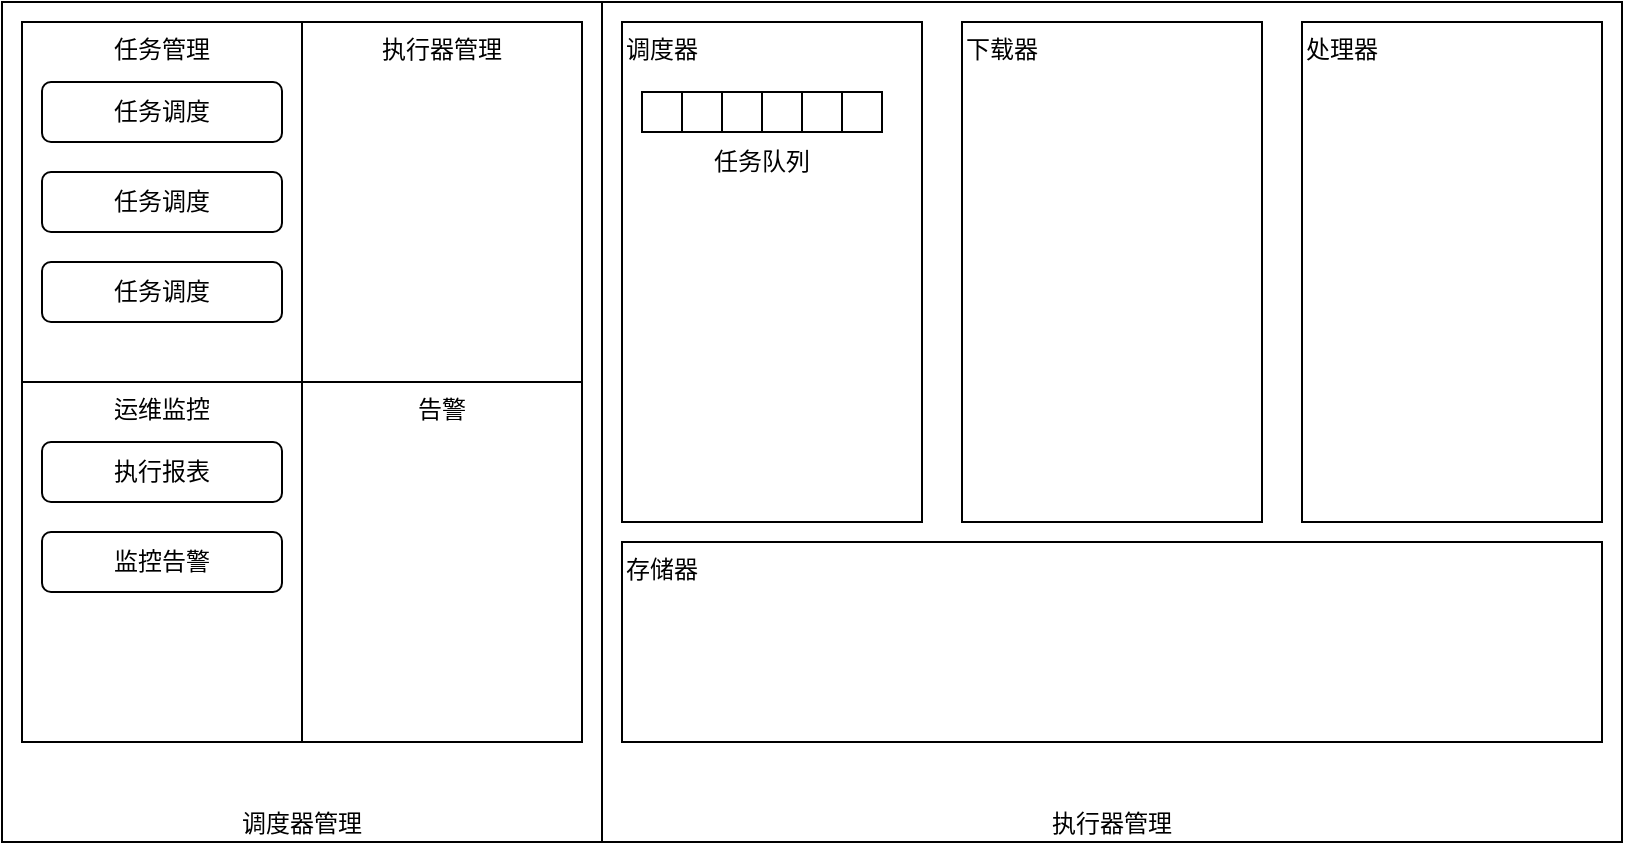 <mxfile version="13.8.6" type="github">
  <diagram id="nVS1z4Y_-Y_mz45k10Go" name="Page-1">
    <mxGraphModel dx="1038" dy="556" grid="1" gridSize="10" guides="1" tooltips="1" connect="1" arrows="1" fold="1" page="1" pageScale="1" pageWidth="827" pageHeight="1169" math="0" shadow="0">
      <root>
        <mxCell id="0" />
        <mxCell id="1" parent="0" />
        <mxCell id="4RTG4fBJWJTOTxvx7D-B-3" value="调度器管理" style="rounded=0;whiteSpace=wrap;html=1;verticalAlign=bottom;" parent="1" vertex="1">
          <mxGeometry x="30" y="40" width="300" height="420" as="geometry" />
        </mxCell>
        <mxCell id="4RTG4fBJWJTOTxvx7D-B-1" value="任务管理" style="rounded=0;whiteSpace=wrap;html=1;verticalAlign=top;" parent="1" vertex="1">
          <mxGeometry x="40" y="50" width="140" height="180" as="geometry" />
        </mxCell>
        <mxCell id="4RTG4fBJWJTOTxvx7D-B-2" value="执行器管理" style="rounded=0;whiteSpace=wrap;html=1;verticalAlign=top;" parent="1" vertex="1">
          <mxGeometry x="180" y="50" width="140" height="180" as="geometry" />
        </mxCell>
        <mxCell id="4RTG4fBJWJTOTxvx7D-B-4" value="执行器管理" style="rounded=0;whiteSpace=wrap;html=1;verticalAlign=bottom;" parent="1" vertex="1">
          <mxGeometry x="330" y="40" width="510" height="420" as="geometry" />
        </mxCell>
        <mxCell id="4RTG4fBJWJTOTxvx7D-B-5" value="运维监控" style="rounded=0;whiteSpace=wrap;html=1;verticalAlign=top;" parent="1" vertex="1">
          <mxGeometry x="40" y="230" width="140" height="180" as="geometry" />
        </mxCell>
        <mxCell id="4RTG4fBJWJTOTxvx7D-B-6" value="告警" style="rounded=0;whiteSpace=wrap;html=1;verticalAlign=top;" parent="1" vertex="1">
          <mxGeometry x="180" y="230" width="140" height="180" as="geometry" />
        </mxCell>
        <mxCell id="8Vj3od7fIR08aVMTatw8-2" value="执行报表" style="rounded=1;whiteSpace=wrap;html=1;" vertex="1" parent="1">
          <mxGeometry x="50" y="260" width="120" height="30" as="geometry" />
        </mxCell>
        <mxCell id="8Vj3od7fIR08aVMTatw8-3" value="监控告警" style="rounded=1;whiteSpace=wrap;html=1;" vertex="1" parent="1">
          <mxGeometry x="50" y="305" width="120" height="30" as="geometry" />
        </mxCell>
        <mxCell id="8Vj3od7fIR08aVMTatw8-4" value="任务调度" style="rounded=1;whiteSpace=wrap;html=1;" vertex="1" parent="1">
          <mxGeometry x="50" y="80" width="120" height="30" as="geometry" />
        </mxCell>
        <mxCell id="8Vj3od7fIR08aVMTatw8-5" value="任务调度" style="rounded=1;whiteSpace=wrap;html=1;" vertex="1" parent="1">
          <mxGeometry x="50" y="125" width="120" height="30" as="geometry" />
        </mxCell>
        <mxCell id="8Vj3od7fIR08aVMTatw8-6" value="任务调度" style="rounded=1;whiteSpace=wrap;html=1;" vertex="1" parent="1">
          <mxGeometry x="50" y="170" width="120" height="30" as="geometry" />
        </mxCell>
        <mxCell id="8Vj3od7fIR08aVMTatw8-7" value="调度器" style="rounded=0;whiteSpace=wrap;html=1;align=left;verticalAlign=top;" vertex="1" parent="1">
          <mxGeometry x="340" y="50" width="150" height="250" as="geometry" />
        </mxCell>
        <mxCell id="8Vj3od7fIR08aVMTatw8-8" value="下载器" style="rounded=0;whiteSpace=wrap;html=1;verticalAlign=top;align=left;" vertex="1" parent="1">
          <mxGeometry x="510" y="50" width="150" height="250" as="geometry" />
        </mxCell>
        <mxCell id="8Vj3od7fIR08aVMTatw8-10" value="处理器" style="rounded=0;whiteSpace=wrap;html=1;align=left;verticalAlign=top;" vertex="1" parent="1">
          <mxGeometry x="680" y="50" width="150" height="250" as="geometry" />
        </mxCell>
        <mxCell id="8Vj3od7fIR08aVMTatw8-11" value="存储器" style="rounded=0;whiteSpace=wrap;html=1;align=left;verticalAlign=top;" vertex="1" parent="1">
          <mxGeometry x="340" y="310" width="490" height="100" as="geometry" />
        </mxCell>
        <mxCell id="8Vj3od7fIR08aVMTatw8-12" value="" style="rounded=0;whiteSpace=wrap;html=1;align=left;" vertex="1" parent="1">
          <mxGeometry x="350" y="85" width="20" height="20" as="geometry" />
        </mxCell>
        <mxCell id="8Vj3od7fIR08aVMTatw8-13" value="" style="rounded=0;whiteSpace=wrap;html=1;align=left;" vertex="1" parent="1">
          <mxGeometry x="370" y="85" width="20" height="20" as="geometry" />
        </mxCell>
        <mxCell id="8Vj3od7fIR08aVMTatw8-14" value="" style="rounded=0;whiteSpace=wrap;html=1;align=left;" vertex="1" parent="1">
          <mxGeometry x="390" y="85" width="20" height="20" as="geometry" />
        </mxCell>
        <mxCell id="8Vj3od7fIR08aVMTatw8-15" value="" style="rounded=0;whiteSpace=wrap;html=1;align=left;" vertex="1" parent="1">
          <mxGeometry x="410" y="85" width="20" height="20" as="geometry" />
        </mxCell>
        <mxCell id="8Vj3od7fIR08aVMTatw8-16" value="" style="rounded=0;whiteSpace=wrap;html=1;align=left;" vertex="1" parent="1">
          <mxGeometry x="430" y="85" width="20" height="20" as="geometry" />
        </mxCell>
        <mxCell id="8Vj3od7fIR08aVMTatw8-17" value="" style="rounded=0;whiteSpace=wrap;html=1;align=left;" vertex="1" parent="1">
          <mxGeometry x="450" y="85" width="20" height="20" as="geometry" />
        </mxCell>
        <mxCell id="8Vj3od7fIR08aVMTatw8-18" value="任务队列" style="text;html=1;strokeColor=none;fillColor=none;align=center;verticalAlign=middle;whiteSpace=wrap;rounded=0;" vertex="1" parent="1">
          <mxGeometry x="380" y="110" width="60" height="20" as="geometry" />
        </mxCell>
      </root>
    </mxGraphModel>
  </diagram>
</mxfile>
